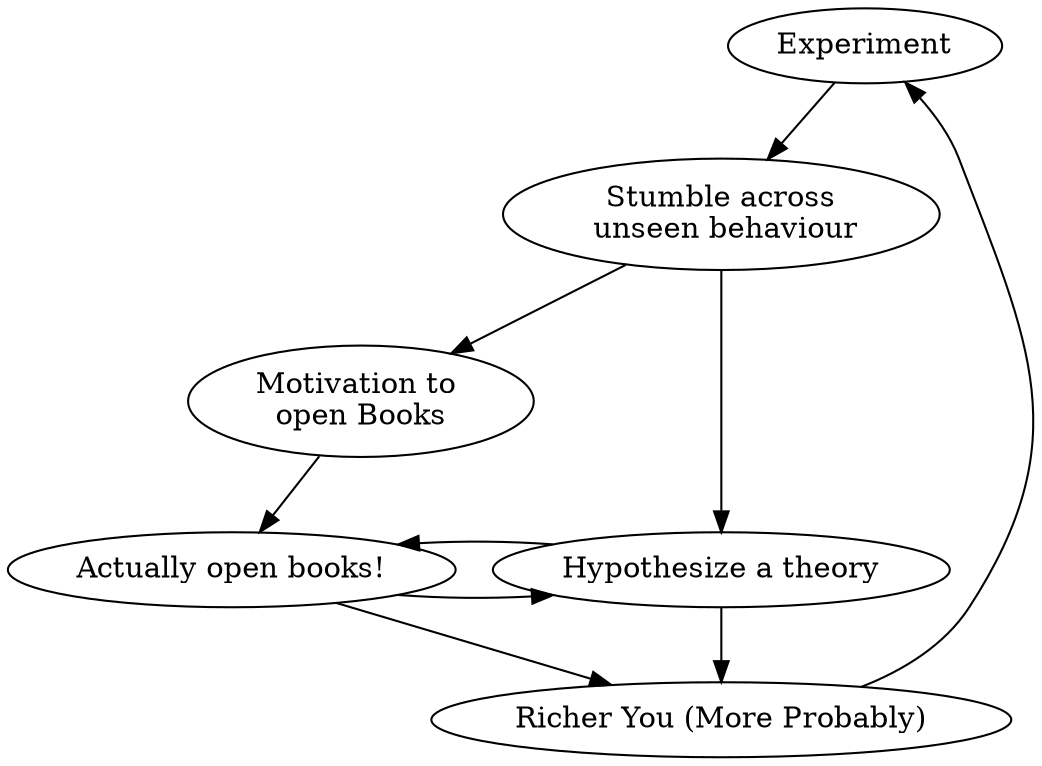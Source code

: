 digraph
{
	node[shape="oval"] experiment[label="Experiment"];
	node[shape="oval"] stumble[label="Stumble across\n unseen behaviour"];
	node[shape="oval"] motivation[label="Motivation to \nopen Books"];
	node[shape="oval"] books[label="Actually open books!"];
	node[shape="oval"] hypothesis[label="Hypothesize a theory"];
	node[shape="oval"] richer_you[label="Richer You (More Probably)"];

    {rank=same; books hypothesis}


    experiment -> stumble
    stumble -> motivation;
    motivation -> books;
    stumble -> hypothesis;
    hypothesis -> richer_you;
    books -> richer_you;
    books -> hypothesis;
    hypothesis -> books;
    richer_you -> experiment;
}

